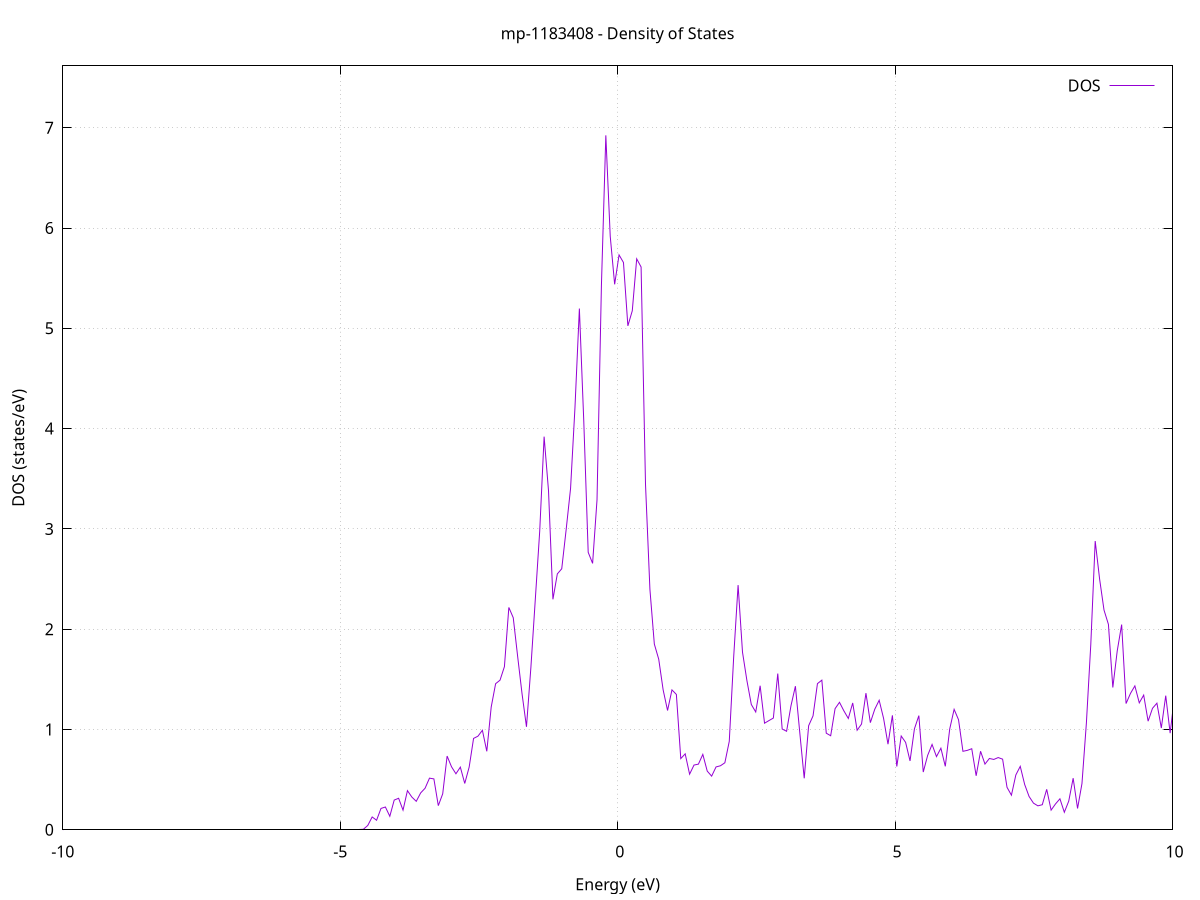 set title 'mp-1183408 - Density of States'
set xlabel 'Energy (eV)'
set ylabel 'DOS (states/eV)'
set grid
set xrange [-10:10]
set yrange [0:7.617]
set xzeroaxis lt -1
set terminal png size 800,600
set output 'mp-1183408_dos_gnuplot.png'
plot '-' using 1:2 with lines title 'DOS'
-102.474000 0.000000
-102.394500 0.000000
-102.315100 0.000000
-102.235600 0.000000
-102.156200 0.000000
-102.076700 0.000000
-101.997200 0.000000
-101.917800 0.000000
-101.838300 0.000000
-101.758900 0.000000
-101.679400 0.000000
-101.600000 0.000000
-101.520500 0.000000
-101.441000 0.000000
-101.361600 0.000000
-101.282100 0.000000
-101.202700 0.000000
-101.123200 0.000000
-101.043800 0.000000
-100.964300 0.000000
-100.884800 0.000000
-100.805400 0.000000
-100.725900 0.000000
-100.646500 0.000000
-100.567000 0.000000
-100.487600 0.000000
-100.408100 0.000000
-100.328600 0.000000
-100.249200 0.000000
-100.169700 0.000000
-100.090300 0.000000
-100.010800 0.000000
-99.931400 0.000000
-99.851900 0.000000
-99.772500 0.000000
-99.693000 0.000000
-99.613500 0.000000
-99.534100 0.000000
-99.454600 0.000000
-99.375200 0.000000
-99.295700 0.000000
-99.216300 0.000000
-99.136800 0.000000
-99.057300 0.000000
-98.977900 0.000000
-98.898400 0.000000
-98.819000 0.000000
-98.739500 0.000000
-98.660100 0.000000
-98.580600 0.000000
-98.501100 0.000000
-98.421700 0.000000
-98.342200 0.000000
-98.262800 0.000000
-98.183300 0.000000
-98.103900 0.000000
-98.024400 0.000000
-97.944900 0.000000
-97.865500 0.000000
-97.786000 0.000000
-97.706600 0.000000
-97.627100 0.000000
-97.547700 0.000000
-97.468200 0.000000
-97.388700 0.000000
-97.309300 0.000000
-97.229800 0.000000
-97.150400 0.000000
-97.070900 0.000000
-96.991500 0.000000
-96.912000 0.000000
-96.832500 0.000000
-96.753100 0.000000
-96.673600 0.000000
-96.594200 0.000000
-96.514700 0.000000
-96.435300 0.000000
-96.355800 0.000000
-96.276300 0.000000
-96.196900 0.000000
-96.117400 0.000000
-96.038000 0.000000
-95.958500 0.000000
-95.879100 0.000000
-95.799600 0.000000
-95.720100 0.000000
-95.640700 0.000000
-95.561200 0.000000
-95.481800 0.000000
-95.402300 0.000200
-95.322900 0.510000
-95.243400 14.062100
-95.164000 10.420500
-95.084500 3.129400
-95.005000 34.842600
-94.925600 12.459700
-94.846100 0.088100
-94.766700 0.000000
-94.687200 0.000000
-94.607800 0.000000
-94.528300 0.000000
-94.448800 0.000000
-94.369400 0.000000
-94.289900 0.000000
-94.210500 0.000000
-94.131000 0.000000
-94.051600 0.000000
-93.972100 0.000000
-93.892600 0.000000
-93.813200 0.000000
-93.733700 0.000000
-93.654300 0.000000
-93.574800 0.000000
-93.495400 0.000000
-93.415900 0.000000
-93.336400 0.000000
-93.257000 0.000000
-93.177500 0.000000
-93.098100 0.000000
-93.018600 0.000000
-92.939200 0.000000
-92.859700 0.000000
-92.780200 0.000000
-92.700800 0.000000
-92.621300 0.000000
-92.541900 0.000000
-92.462400 0.000000
-92.383000 0.000000
-92.303500 0.000000
-92.224000 0.000000
-92.144600 0.000000
-92.065100 0.000000
-91.985700 0.000000
-91.906200 0.000000
-91.826800 0.000000
-91.747300 0.000000
-91.667800 0.000000
-91.588400 0.000000
-91.508900 0.000000
-91.429500 0.000000
-91.350000 0.000000
-91.270600 0.000000
-91.191100 0.000000
-91.111600 0.000000
-91.032200 0.000000
-90.952700 0.000000
-90.873300 0.000000
-90.793800 0.000000
-90.714400 0.000000
-90.634900 0.000000
-90.555400 0.000000
-90.476000 0.000000
-90.396500 0.000000
-90.317100 0.000000
-90.237600 0.000000
-90.158200 0.000000
-90.078700 0.000000
-89.999300 0.000000
-89.919800 0.000000
-89.840300 0.000000
-89.760900 0.000000
-89.681400 0.000000
-89.602000 0.000000
-89.522500 0.000000
-89.443100 0.000000
-89.363600 0.000000
-89.284100 0.000000
-89.204700 0.000000
-89.125200 0.000000
-89.045800 0.000000
-88.966300 0.000000
-88.886900 0.000000
-88.807400 0.000000
-88.727900 0.000000
-88.648500 0.000000
-88.569000 0.000000
-88.489600 0.000000
-88.410100 0.000000
-88.330700 0.000000
-88.251200 0.000000
-88.171700 0.000000
-88.092300 0.000000
-88.012800 0.000000
-87.933400 0.000000
-87.853900 0.000000
-87.774500 0.000000
-87.695000 0.000000
-87.615500 0.000000
-87.536100 0.000000
-87.456600 0.000000
-87.377200 0.000000
-87.297700 0.000000
-87.218300 0.000000
-87.138800 0.000000
-87.059300 0.000000
-86.979900 0.000000
-86.900400 0.000000
-86.821000 0.000000
-86.741500 0.000000
-86.662100 0.000000
-86.582600 0.000000
-86.503100 0.000000
-86.423700 0.000000
-86.344200 0.000000
-86.264800 0.000000
-86.185300 0.000000
-86.105900 0.000000
-86.026400 0.000000
-85.946900 0.000000
-85.867500 0.000000
-85.788000 0.000000
-85.708600 0.000000
-85.629100 0.000000
-85.549700 0.000000
-85.470200 0.000000
-85.390800 0.000000
-85.311300 0.000000
-85.231800 0.000000
-85.152400 0.000000
-85.072900 0.000000
-84.993500 0.000000
-84.914000 0.000000
-84.834600 0.000000
-84.755100 0.000000
-84.675600 0.000000
-84.596200 0.000000
-84.516700 0.000000
-84.437300 0.000000
-84.357800 0.000000
-84.278400 0.000000
-84.198900 0.000000
-84.119400 0.000000
-84.040000 0.000000
-83.960500 0.000000
-83.881100 0.000000
-83.801600 0.000000
-83.722200 0.000000
-83.642700 0.000000
-83.563200 0.000000
-83.483800 0.000000
-83.404300 0.000000
-83.324900 0.000000
-83.245400 0.000000
-83.166000 0.000000
-83.086500 0.000000
-83.007000 0.000000
-82.927600 0.000000
-82.848100 0.000000
-82.768700 0.000000
-82.689200 0.000000
-82.609800 0.000000
-82.530300 0.000000
-82.450800 0.000000
-82.371400 0.000000
-82.291900 0.000000
-82.212500 0.000000
-82.133000 0.000000
-82.053600 0.000000
-81.974100 0.000000
-81.894600 0.000000
-81.815200 0.000000
-81.735700 0.000000
-81.656300 0.000000
-81.576800 0.000000
-81.497400 0.000000
-81.417900 0.000000
-81.338400 0.000000
-81.259000 0.000000
-81.179500 0.000000
-81.100100 0.000000
-81.020600 0.000000
-80.941200 0.000000
-80.861700 0.000000
-80.782300 0.000000
-80.702800 0.000000
-80.623300 0.000000
-80.543900 0.000000
-80.464400 0.000000
-80.385000 0.000000
-80.305500 0.000000
-80.226100 0.000000
-80.146600 0.000000
-80.067100 0.000000
-79.987700 0.000000
-79.908200 0.000000
-79.828800 0.000000
-79.749300 0.000000
-79.669900 0.000000
-79.590400 0.000000
-79.510900 0.000000
-79.431500 0.000000
-79.352000 0.000000
-79.272600 0.000000
-79.193100 0.000000
-79.113700 0.000000
-79.034200 0.000000
-78.954700 0.000000
-78.875300 0.000000
-78.795800 0.000000
-78.716400 0.000000
-78.636900 0.000000
-78.557500 0.000000
-78.478000 0.000000
-78.398500 0.000000
-78.319100 0.000000
-78.239600 0.000000
-78.160200 0.000000
-78.080700 0.000000
-78.001300 0.000000
-77.921800 0.000000
-77.842300 0.000000
-77.762900 0.000000
-77.683400 0.000000
-77.604000 0.000000
-77.524500 0.000000
-77.445100 0.000000
-77.365600 0.000000
-77.286100 0.000000
-77.206700 0.000000
-77.127200 0.000000
-77.047800 0.000000
-76.968300 0.000000
-76.888900 0.000000
-76.809400 0.000000
-76.729900 0.000000
-76.650500 0.000000
-76.571000 0.000000
-76.491600 0.000000
-76.412100 0.000000
-76.332700 0.000000
-76.253200 0.000000
-76.173700 0.000000
-76.094300 0.000000
-76.014800 0.000000
-75.935400 0.000000
-75.855900 0.000000
-75.776500 0.000000
-75.697000 0.000000
-75.617600 0.000000
-75.538100 0.000000
-75.458600 0.000000
-75.379200 0.000000
-75.299700 0.000000
-75.220300 0.000000
-75.140800 0.000000
-75.061400 0.000000
-74.981900 0.000000
-74.902400 0.000000
-74.823000 0.000000
-74.743500 0.000000
-74.664100 0.000000
-74.584600 0.000000
-74.505200 0.000000
-74.425700 0.000000
-74.346200 0.000000
-74.266800 0.000000
-74.187300 0.000000
-74.107900 0.000000
-74.028400 0.000000
-73.949000 0.000000
-73.869500 0.000000
-73.790000 0.000000
-73.710600 0.000000
-73.631100 0.000000
-73.551700 0.000000
-73.472200 0.000000
-73.392800 0.000000
-73.313300 0.000000
-73.233800 0.000000
-73.154400 0.000000
-73.074900 0.000000
-72.995500 0.000000
-72.916000 0.000000
-72.836600 0.000000
-72.757100 0.000000
-72.677600 0.000000
-72.598200 0.000000
-72.518700 0.000000
-72.439300 0.000000
-72.359800 0.000000
-72.280400 0.000000
-72.200900 0.000000
-72.121400 0.000000
-72.042000 0.000000
-71.962500 0.000000
-71.883100 0.000000
-71.803600 0.000000
-71.724200 0.000000
-71.644700 0.000000
-71.565200 0.000000
-71.485800 0.000000
-71.406300 0.000000
-71.326900 0.000000
-71.247400 0.000000
-71.168000 0.000000
-71.088500 0.000000
-71.009100 0.000000
-70.929600 0.000000
-70.850100 0.000000
-70.770700 0.000000
-70.691200 0.000000
-70.611800 0.000000
-70.532300 0.000000
-70.452900 0.000000
-70.373400 0.000000
-70.293900 0.000000
-70.214500 0.000000
-70.135000 0.000000
-70.055600 0.000000
-69.976100 0.000000
-69.896700 0.000000
-69.817200 0.000000
-69.737700 0.000000
-69.658300 0.000000
-69.578800 0.000000
-69.499400 0.000000
-69.419900 0.000000
-69.340500 0.000000
-69.261000 0.000000
-69.181500 0.000000
-69.102100 0.000000
-69.022600 0.000000
-68.943200 0.000000
-68.863700 0.000000
-68.784300 0.000000
-68.704800 0.000000
-68.625300 0.000000
-68.545900 0.000000
-68.466400 0.000000
-68.387000 0.000000
-68.307500 0.000000
-68.228100 0.000000
-68.148600 0.000000
-68.069100 0.000000
-67.989700 0.000000
-67.910200 0.000000
-67.830800 0.000000
-67.751300 0.000000
-67.671900 0.000000
-67.592400 0.000000
-67.512900 0.000000
-67.433500 0.000000
-67.354000 0.000000
-67.274600 0.000000
-67.195100 0.000000
-67.115700 0.000000
-67.036200 0.000000
-66.956700 0.000000
-66.877300 0.000000
-66.797800 0.000000
-66.718400 0.000000
-66.638900 0.000000
-66.559500 0.000000
-66.480000 0.000000
-66.400500 0.000000
-66.321100 0.000000
-66.241600 0.000000
-66.162200 0.000000
-66.082700 0.000000
-66.003300 0.000000
-65.923800 0.000000
-65.844400 0.000000
-65.764900 0.000000
-65.685400 0.000000
-65.606000 0.000000
-65.526500 0.000000
-65.447100 0.000000
-65.367600 0.000000
-65.288200 0.000000
-65.208700 0.000000
-65.129200 0.000000
-65.049800 0.000000
-64.970300 0.000000
-64.890900 0.000000
-64.811400 0.000000
-64.732000 0.000000
-64.652500 0.000000
-64.573000 0.000000
-64.493600 0.000000
-64.414100 0.000000
-64.334700 0.000000
-64.255200 0.000000
-64.175800 0.000000
-64.096300 0.000000
-64.016800 0.000000
-63.937400 0.000000
-63.857900 0.000000
-63.778500 0.000000
-63.699000 0.000000
-63.619600 0.000000
-63.540100 0.000000
-63.460600 0.000000
-63.381200 0.000000
-63.301700 0.000000
-63.222300 0.000000
-63.142800 0.000000
-63.063400 0.000000
-62.983900 0.000000
-62.904400 0.000000
-62.825000 0.000000
-62.745500 0.000000
-62.666100 0.000000
-62.586600 0.000000
-62.507200 0.000000
-62.427700 0.000000
-62.348200 0.000000
-62.268800 0.000000
-62.189300 0.000000
-62.109900 0.000000
-62.030400 0.000000
-61.951000 0.000000
-61.871500 0.000000
-61.792000 0.000000
-61.712600 0.000000
-61.633100 0.000000
-61.553700 0.000000
-61.474200 0.000000
-61.394800 0.000000
-61.315300 0.000000
-61.235900 0.000000
-61.156400 0.000000
-61.076900 0.000000
-60.997500 0.000000
-60.918000 0.000000
-60.838600 0.000000
-60.759100 0.000000
-60.679700 0.000000
-60.600200 0.000000
-60.520700 0.000000
-60.441300 0.000000
-60.361800 0.000000
-60.282400 0.000000
-60.202900 0.000000
-60.123500 0.000000
-60.044000 0.000000
-59.964500 0.000000
-59.885100 0.000000
-59.805600 0.000000
-59.726200 0.000000
-59.646700 0.000000
-59.567300 0.000000
-59.487800 0.000000
-59.408300 0.000000
-59.328900 0.000000
-59.249400 0.000000
-59.170000 0.000000
-59.090500 0.000000
-59.011100 0.000000
-58.931600 0.000000
-58.852100 0.000000
-58.772700 0.000000
-58.693200 0.000000
-58.613800 0.000000
-58.534300 0.000000
-58.454900 0.000000
-58.375400 0.000000
-58.295900 0.000000
-58.216500 0.000000
-58.137000 0.000000
-58.057600 0.000000
-57.978100 0.000000
-57.898700 0.000000
-57.819200 0.000000
-57.739700 0.000000
-57.660300 0.000000
-57.580800 0.000000
-57.501400 0.000000
-57.421900 0.000000
-57.342500 0.000000
-57.263000 0.000000
-57.183500 0.000000
-57.104100 0.000000
-57.024600 0.000000
-56.945200 0.000000
-56.865700 0.000000
-56.786300 0.000000
-56.706800 0.000000
-56.627400 0.000000
-56.547900 0.000000
-56.468400 0.000000
-56.389000 0.000000
-56.309500 0.000000
-56.230100 0.000000
-56.150600 0.000000
-56.071200 0.000000
-55.991700 0.000000
-55.912200 0.000000
-55.832800 0.000000
-55.753300 0.000000
-55.673900 0.000000
-55.594400 0.000000
-55.515000 0.000000
-55.435500 0.000000
-55.356000 0.000000
-55.276600 0.000000
-55.197100 0.000000
-55.117700 0.000000
-55.038200 0.000000
-54.958800 0.000000
-54.879300 0.000000
-54.799800 0.000000
-54.720400 0.000000
-54.640900 0.000000
-54.561500 0.000000
-54.482000 0.000000
-54.402600 0.000000
-54.323100 0.000000
-54.243600 0.000000
-54.164200 0.000000
-54.084700 0.000000
-54.005300 0.000000
-53.925800 0.000000
-53.846400 0.000000
-53.766900 0.000000
-53.687400 0.000000
-53.608000 0.000000
-53.528500 0.000000
-53.449100 0.000000
-53.369600 0.000000
-53.290200 0.000000
-53.210700 0.000000
-53.131200 0.000000
-53.051800 0.000000
-52.972300 0.000000
-52.892900 0.000000
-52.813400 0.000000
-52.734000 0.000000
-52.654500 0.000000
-52.575000 0.000000
-52.495600 0.000000
-52.416100 0.000000
-52.336700 0.000000
-52.257200 0.000000
-52.177800 0.000000
-52.098300 0.000000
-52.018800 0.000000
-51.939400 0.000000
-51.859900 0.000000
-51.780500 0.000000
-51.701000 0.000000
-51.621600 0.000000
-51.542100 0.000000
-51.462700 0.000000
-51.383200 0.000000
-51.303700 0.000000
-51.224300 0.000000
-51.144800 0.000000
-51.065400 0.000000
-50.985900 0.000000
-50.906500 0.000000
-50.827000 0.000000
-50.747500 0.000000
-50.668100 0.000000
-50.588600 0.000000
-50.509200 0.000000
-50.429700 0.000000
-50.350300 0.000000
-50.270800 0.000000
-50.191300 0.000000
-50.111900 0.000000
-50.032400 0.000000
-49.953000 0.000000
-49.873500 0.000000
-49.794100 0.000000
-49.714600 0.000000
-49.635100 0.000000
-49.555700 0.000000
-49.476200 0.000000
-49.396800 0.000000
-49.317300 0.000000
-49.237900 0.000000
-49.158400 0.000000
-49.078900 0.000000
-48.999500 0.000000
-48.920000 0.000000
-48.840600 0.000000
-48.761100 0.000000
-48.681700 0.000000
-48.602200 0.000000
-48.522700 0.000000
-48.443300 0.000000
-48.363800 0.000000
-48.284400 0.000000
-48.204900 0.000000
-48.125500 0.000000
-48.046000 0.000000
-47.966500 0.000000
-47.887100 0.000000
-47.807600 0.000000
-47.728200 0.000000
-47.648700 0.000000
-47.569300 0.000000
-47.489800 0.000000
-47.410300 0.000000
-47.330900 0.000000
-47.251400 0.000000
-47.172000 0.000000
-47.092500 0.000000
-47.013100 0.000000
-46.933600 0.000000
-46.854200 0.000000
-46.774700 0.000000
-46.695200 0.000000
-46.615800 0.000000
-46.536300 0.000000
-46.456900 0.000000
-46.377400 0.000000
-46.298000 0.000000
-46.218500 0.000000
-46.139000 0.000000
-46.059600 0.000000
-45.980100 0.000000
-45.900700 0.000000
-45.821200 0.000000
-45.741800 0.000000
-45.662300 0.000000
-45.582800 0.000000
-45.503400 0.000000
-45.423900 0.000000
-45.344500 0.000000
-45.265000 0.000000
-45.185600 0.000000
-45.106100 0.000000
-45.026600 0.000000
-44.947200 0.000000
-44.867700 0.000000
-44.788300 0.000000
-44.708800 0.000000
-44.629400 0.000000
-44.549900 0.000000
-44.470400 0.000000
-44.391000 0.000000
-44.311500 0.000000
-44.232100 0.000000
-44.152600 0.000000
-44.073200 0.000000
-43.993700 0.000000
-43.914200 0.000000
-43.834800 0.000000
-43.755300 0.000000
-43.675900 0.000000
-43.596400 0.000000
-43.517000 0.000000
-43.437500 0.000000
-43.358000 0.000000
-43.278600 0.000000
-43.199100 0.000000
-43.119700 0.000000
-43.040200 0.000000
-42.960800 0.000000
-42.881300 0.000000
-42.801800 0.000000
-42.722400 0.000000
-42.642900 0.000000
-42.563500 0.000000
-42.484000 0.000000
-42.404600 0.000000
-42.325100 0.000000
-42.245600 0.000000
-42.166200 0.000000
-42.086700 0.000000
-42.007300 0.000000
-41.927800 0.000000
-41.848400 0.000000
-41.768900 0.000000
-41.689500 0.000000
-41.610000 0.000000
-41.530500 0.000000
-41.451100 0.000000
-41.371600 0.000000
-41.292200 0.000000
-41.212700 0.000000
-41.133300 0.000000
-41.053800 0.000000
-40.974300 0.000000
-40.894900 0.000000
-40.815400 0.000000
-40.736000 0.000000
-40.656500 0.000000
-40.577100 0.000000
-40.497600 0.000000
-40.418100 0.000000
-40.338700 0.000000
-40.259200 0.000000
-40.179800 0.000000
-40.100300 0.000000
-40.020900 0.000000
-39.941400 0.000000
-39.861900 0.000000
-39.782500 0.000000
-39.703000 0.000000
-39.623600 0.000000
-39.544100 0.000000
-39.464700 0.000000
-39.385200 0.000000
-39.305700 0.000000
-39.226300 0.000000
-39.146800 0.000000
-39.067400 0.000000
-38.987900 0.000000
-38.908500 0.000000
-38.829000 0.000000
-38.749500 0.000000
-38.670100 0.000000
-38.590600 0.000000
-38.511200 0.000000
-38.431700 0.000000
-38.352300 0.000000
-38.272800 0.000000
-38.193300 0.000000
-38.113900 0.000000
-38.034400 0.000000
-37.955000 0.000000
-37.875500 0.000000
-37.796100 0.000000
-37.716600 0.000000
-37.637100 0.000000
-37.557700 0.000000
-37.478200 0.000000
-37.398800 0.000000
-37.319300 0.000000
-37.239900 0.000000
-37.160400 0.000000
-37.081000 0.000000
-37.001500 0.000000
-36.922000 0.000000
-36.842600 0.000000
-36.763100 0.000000
-36.683700 0.000000
-36.604200 0.000000
-36.524800 0.000000
-36.445300 0.000000
-36.365800 0.000000
-36.286400 0.000000
-36.206900 0.000000
-36.127500 0.000000
-36.048000 0.000000
-35.968600 0.000000
-35.889100 0.000000
-35.809600 0.000000
-35.730200 0.000000
-35.650700 0.000000
-35.571300 0.000000
-35.491800 0.000000
-35.412400 0.000000
-35.332900 0.000000
-35.253400 0.000000
-35.174000 0.000000
-35.094500 0.000000
-35.015100 0.000000
-34.935600 0.000000
-34.856200 0.000000
-34.776700 0.000000
-34.697200 0.000000
-34.617800 0.000000
-34.538300 0.000000
-34.458900 0.000000
-34.379400 0.000000
-34.300000 0.000000
-34.220500 0.000000
-34.141000 0.000000
-34.061600 0.000000
-33.982100 0.000000
-33.902700 0.000000
-33.823200 0.000000
-33.743800 0.000000
-33.664300 0.000000
-33.584800 0.000000
-33.505400 0.000000
-33.425900 0.000000
-33.346500 0.000000
-33.267000 0.000000
-33.187600 0.000000
-33.108100 0.000000
-33.028600 0.000000
-32.949200 0.000000
-32.869700 0.000000
-32.790300 0.000000
-32.710800 0.000000
-32.631400 0.000000
-32.551900 0.000000
-32.472400 0.000000
-32.393000 0.000000
-32.313500 0.000000
-32.234100 0.000000
-32.154600 0.000000
-32.075200 0.000000
-31.995700 0.000000
-31.916300 0.000000
-31.836800 0.000000
-31.757300 0.000000
-31.677900 0.000000
-31.598400 0.000000
-31.519000 0.000000
-31.439500 0.000000
-31.360100 0.000000
-31.280600 0.000000
-31.201100 0.000000
-31.121700 0.000000
-31.042200 0.000000
-30.962800 0.000000
-30.883300 0.000000
-30.803900 0.000000
-30.724400 0.000000
-30.644900 0.000000
-30.565500 0.000000
-30.486000 0.000000
-30.406600 0.000000
-30.327100 0.000000
-30.247700 0.000000
-30.168200 0.000000
-30.088700 0.000000
-30.009300 0.000000
-29.929800 0.000000
-29.850400 0.000000
-29.770900 0.000000
-29.691500 0.000000
-29.612000 0.000000
-29.532500 0.000000
-29.453100 0.000000
-29.373600 0.000000
-29.294200 0.000000
-29.214700 0.000000
-29.135300 0.000000
-29.055800 0.000000
-28.976300 0.000000
-28.896900 0.000000
-28.817400 0.000000
-28.738000 0.000000
-28.658500 0.000000
-28.579100 0.000000
-28.499600 0.000000
-28.420100 0.000000
-28.340700 0.000000
-28.261200 0.000000
-28.181800 0.000000
-28.102300 0.000000
-28.022900 0.000000
-27.943400 0.000000
-27.863900 0.000000
-27.784500 0.000000
-27.705000 0.000000
-27.625600 0.000000
-27.546100 0.000000
-27.466700 0.000000
-27.387200 0.000000
-27.307800 0.000000
-27.228300 0.000000
-27.148800 0.000000
-27.069400 0.000000
-26.989900 0.000000
-26.910500 0.000000
-26.831000 0.000000
-26.751600 0.000000
-26.672100 0.000000
-26.592600 0.000000
-26.513200 0.000000
-26.433700 0.000000
-26.354300 0.000000
-26.274800 0.000000
-26.195400 0.000000
-26.115900 0.000000
-26.036400 0.000000
-25.957000 0.000000
-25.877500 0.000000
-25.798100 0.000000
-25.718600 0.000000
-25.639200 0.000000
-25.559700 0.000000
-25.480200 0.000000
-25.400800 0.000000
-25.321300 0.000000
-25.241900 0.000000
-25.162400 0.000000
-25.083000 0.000000
-25.003500 0.000000
-24.924000 0.000000
-24.844600 0.000000
-24.765100 0.000000
-24.685700 0.000000
-24.606200 0.000000
-24.526800 0.000000
-24.447300 0.000000
-24.367800 0.000000
-24.288400 0.000000
-24.208900 0.000000
-24.129500 0.000000
-24.050000 0.000000
-23.970600 0.000000
-23.891100 0.000000
-23.811600 0.000000
-23.732200 0.000000
-23.652700 0.000000
-23.573300 0.000000
-23.493800 0.000000
-23.414400 0.000000
-23.334900 0.000000
-23.255400 0.000000
-23.176000 0.000000
-23.096500 0.000000
-23.017100 0.000000
-22.937600 0.000000
-22.858200 0.000000
-22.778700 0.000000
-22.699300 0.000000
-22.619800 0.000000
-22.540300 0.000000
-22.460900 0.000000
-22.381400 0.000000
-22.302000 0.000000
-22.222500 0.000000
-22.143100 0.000000
-22.063600 0.000000
-21.984100 0.000000
-21.904700 0.000000
-21.825200 0.000000
-21.745800 0.000000
-21.666300 0.000000
-21.586900 0.000000
-21.507400 0.000000
-21.427900 0.000000
-21.348500 0.000000
-21.269000 0.000000
-21.189600 0.000000
-21.110100 0.000000
-21.030700 0.000000
-20.951200 0.000000
-20.871700 0.000000
-20.792300 0.000000
-20.712800 0.000000
-20.633400 0.000000
-20.553900 0.000000
-20.474500 0.000000
-20.395000 0.000000
-20.315500 0.000000
-20.236100 0.000000
-20.156600 0.000000
-20.077200 0.000000
-19.997700 0.000000
-19.918300 0.000000
-19.838800 0.000000
-19.759300 0.000000
-19.679900 0.000000
-19.600400 0.000000
-19.521000 0.000000
-19.441500 0.000000
-19.362100 0.000000
-19.282600 0.000000
-19.203100 0.000000
-19.123700 0.000000
-19.044200 0.000000
-18.964800 0.000000
-18.885300 0.000000
-18.805900 0.000000
-18.726400 0.000000
-18.646900 0.000000
-18.567500 0.000000
-18.488000 0.000000
-18.408600 0.000000
-18.329100 0.000000
-18.249700 0.000000
-18.170200 0.000000
-18.090700 0.000000
-18.011300 0.000000
-17.931800 0.000000
-17.852400 0.000000
-17.772900 0.000000
-17.693500 0.000000
-17.614000 0.000000
-17.534600 0.000000
-17.455100 0.000000
-17.375600 0.000000
-17.296200 0.000000
-17.216700 0.000000
-17.137300 0.000000
-17.057800 0.000000
-16.978400 0.000000
-16.898900 0.000000
-16.819400 0.000000
-16.740000 0.000000
-16.660500 0.000000
-16.581100 0.000000
-16.501600 0.000000
-16.422200 0.000000
-16.342700 0.000000
-16.263200 0.000000
-16.183800 0.000000
-16.104300 0.000000
-16.024900 0.000000
-15.945400 0.000000
-15.866000 0.000000
-15.786500 0.000000
-15.707000 0.000000
-15.627600 0.000000
-15.548100 0.000000
-15.468700 0.000000
-15.389200 0.000000
-15.309800 0.000000
-15.230300 0.000000
-15.150800 0.000000
-15.071400 0.000000
-14.991900 0.000000
-14.912500 0.000000
-14.833000 0.000000
-14.753600 0.000000
-14.674100 0.000000
-14.594600 0.000000
-14.515200 0.000000
-14.435700 0.000000
-14.356300 0.000000
-14.276800 0.000000
-14.197400 0.000000
-14.117900 0.000000
-14.038400 0.000000
-13.959000 0.000000
-13.879500 0.000000
-13.800100 0.000000
-13.720600 0.000000
-13.641200 0.000000
-13.561700 0.000000
-13.482200 0.000000
-13.402800 0.000000
-13.323300 0.000000
-13.243900 0.000000
-13.164400 0.000000
-13.085000 0.000000
-13.005500 0.000000
-12.926100 0.000000
-12.846600 0.000000
-12.767100 0.000000
-12.687700 0.000000
-12.608200 0.000000
-12.528800 0.000000
-12.449300 0.000000
-12.369900 0.000000
-12.290400 0.000000
-12.210900 0.000000
-12.131500 0.000000
-12.052000 0.000000
-11.972600 0.000000
-11.893100 0.000000
-11.813700 0.000000
-11.734200 0.000000
-11.654700 0.000000
-11.575300 0.000000
-11.495800 0.000000
-11.416400 0.000000
-11.336900 0.000000
-11.257500 0.000000
-11.178000 0.000000
-11.098500 0.000000
-11.019100 0.000000
-10.939600 0.000000
-10.860200 0.000000
-10.780700 0.000000
-10.701300 0.000000
-10.621800 0.000000
-10.542300 0.000000
-10.462900 0.000000
-10.383400 0.000000
-10.304000 0.000000
-10.224500 0.000000
-10.145100 0.000000
-10.065600 0.000000
-9.986100 0.000000
-9.906700 0.000000
-9.827200 0.000000
-9.747800 0.000000
-9.668300 0.000000
-9.588900 0.000000
-9.509400 0.000000
-9.429900 0.000000
-9.350500 0.000000
-9.271000 0.000000
-9.191600 0.000000
-9.112100 0.000000
-9.032700 0.000000
-8.953200 0.000000
-8.873700 0.000000
-8.794300 0.000000
-8.714800 0.000000
-8.635400 0.000000
-8.555900 0.000000
-8.476500 0.000000
-8.397000 0.000000
-8.317500 0.000000
-8.238100 0.000000
-8.158600 0.000000
-8.079200 0.000000
-7.999700 0.000000
-7.920300 0.000000
-7.840800 0.000000
-7.761400 0.000000
-7.681900 0.000000
-7.602400 0.000000
-7.523000 0.000000
-7.443500 0.000000
-7.364100 0.000000
-7.284600 0.000000
-7.205200 0.000000
-7.125700 0.000000
-7.046200 0.000000
-6.966800 0.000000
-6.887300 0.000000
-6.807900 0.000000
-6.728400 0.000000
-6.649000 0.000000
-6.569500 0.000000
-6.490000 0.000000
-6.410600 0.000000
-6.331100 0.000000
-6.251700 0.000000
-6.172200 0.000000
-6.092800 0.000000
-6.013300 0.000000
-5.933800 0.000000
-5.854400 0.000000
-5.774900 0.000000
-5.695500 0.000000
-5.616000 0.000000
-5.536600 0.000000
-5.457100 0.000000
-5.377600 0.000000
-5.298200 0.000000
-5.218700 0.000000
-5.139300 0.000000
-5.059800 0.000000
-4.980400 0.000000
-4.900900 0.000000
-4.821400 0.000000
-4.742000 0.000000
-4.662500 0.000000
-4.583100 0.004900
-4.503600 0.042900
-4.424200 0.127800
-4.344700 0.095000
-4.265200 0.212800
-4.185800 0.227100
-4.106300 0.134500
-4.026900 0.296200
-3.947400 0.314100
-3.868000 0.195800
-3.788500 0.390300
-3.709000 0.326200
-3.629600 0.283700
-3.550100 0.367600
-3.470700 0.414100
-3.391200 0.514800
-3.311800 0.507300
-3.232300 0.240600
-3.152900 0.358300
-3.073400 0.735000
-2.993900 0.628000
-2.914500 0.558500
-2.835000 0.624600
-2.755600 0.461900
-2.676100 0.625100
-2.596700 0.910900
-2.517200 0.933500
-2.437700 0.992100
-2.358300 0.782300
-2.278800 1.223900
-2.199400 1.456400
-2.119900 1.491700
-2.040500 1.626800
-1.961000 2.217000
-1.881500 2.114300
-1.802100 1.727500
-1.722600 1.354000
-1.643200 1.026900
-1.563700 1.617500
-1.484300 2.294500
-1.404800 2.974800
-1.325300 3.920200
-1.245900 3.379900
-1.166400 2.297900
-1.087000 2.551400
-1.007500 2.602700
-0.928100 2.991900
-0.848600 3.403100
-0.769100 4.210300
-0.689700 5.197300
-0.610200 4.070800
-0.530800 2.766600
-0.451300 2.656300
-0.371900 3.289300
-0.292400 5.429300
-0.212900 6.924300
-0.133500 5.917400
-0.054000 5.438400
0.025400 5.732200
0.104900 5.656200
0.184300 5.024600
0.263800 5.175000
0.343300 5.693000
0.422700 5.611600
0.502200 3.445200
0.581600 2.397700
0.661100 1.852000
0.740500 1.700400
0.820000 1.394900
0.899500 1.189400
0.978900 1.394800
1.058400 1.349400
1.137800 0.709600
1.217300 0.757100
1.296700 0.554400
1.376200 0.645300
1.455600 0.654400
1.535100 0.751600
1.614600 0.585100
1.694000 0.534800
1.773500 0.626700
1.852900 0.638300
1.932400 0.668100
2.011800 0.881900
2.091300 1.722400
2.170800 2.439500
2.250200 1.771200
2.329700 1.487700
2.409100 1.249100
2.488600 1.174600
2.568000 1.436400
2.647500 1.062700
2.727000 1.088800
2.806400 1.114100
2.885900 1.557700
2.965300 1.004700
3.044800 0.982200
3.124200 1.237100
3.203700 1.431900
3.283200 0.965400
3.362600 0.513100
3.442100 1.037500
3.521500 1.135800
3.601000 1.457200
3.680400 1.492000
3.759900 0.963200
3.839400 0.937700
3.918800 1.207900
3.998300 1.271000
4.077700 1.185500
4.157200 1.109900
4.236600 1.264700
4.316100 0.992400
4.395600 1.054500
4.475000 1.362300
4.554500 1.068200
4.633900 1.201800
4.713400 1.291400
4.792800 1.111100
4.872300 0.853200
4.951800 1.140900
5.031200 0.631200
5.110700 0.934800
5.190100 0.871400
5.269600 0.686400
5.349000 1.006500
5.428500 1.138200
5.508000 0.575600
5.587400 0.742100
5.666900 0.850800
5.746300 0.729500
5.825800 0.813300
5.905200 0.632500
5.984700 1.004400
6.064200 1.200800
6.143600 1.097600
6.223100 0.782500
6.302500 0.791800
6.382000 0.808100
6.461400 0.538100
6.540900 0.783100
6.620300 0.655000
6.699800 0.711000
6.779300 0.701300
6.858700 0.720100
6.938200 0.704100
7.017600 0.423600
7.097100 0.344900
7.176500 0.546300
7.256000 0.632500
7.335500 0.452100
7.414900 0.332400
7.494400 0.265600
7.573800 0.238700
7.653300 0.250000
7.732700 0.403500
7.812200 0.195900
7.891700 0.257800
7.971100 0.308900
8.050600 0.174500
8.130000 0.285700
8.209500 0.514500
8.288900 0.212300
8.368400 0.461000
8.447900 1.062800
8.527300 1.846200
8.606800 2.879000
8.686200 2.500500
8.765700 2.190600
8.845100 2.048300
8.924600 1.418600
9.004100 1.783800
9.083500 2.046100
9.163000 1.258500
9.242400 1.359400
9.321900 1.434700
9.401300 1.265500
9.480800 1.342900
9.560300 1.082800
9.639700 1.211400
9.719200 1.262300
9.798600 1.014800
9.878100 1.337500
9.957500 0.963700
10.037000 1.336700
10.116500 1.091800
10.195900 1.105500
10.275400 0.789300
10.354800 0.797500
10.434300 1.185300
10.513700 1.419200
10.593200 1.190000
10.672700 1.085400
10.752100 0.810800
10.831600 1.210400
10.911000 1.547000
10.990500 1.384700
11.069900 1.491800
11.149400 0.959400
11.228800 1.030300
11.308300 1.227400
11.387800 1.226600
11.467200 1.311700
11.546700 1.048600
11.626100 0.914300
11.705600 1.120600
11.785000 1.057700
11.864500 1.360200
11.944000 1.434800
12.023400 1.428600
12.102900 1.265600
12.182300 0.787400
12.261800 1.453200
12.341200 1.910200
12.420700 1.615600
12.500200 1.422100
12.579600 1.397000
12.659100 1.939100
12.738500 1.645000
12.818000 1.564300
12.897400 1.669400
12.976900 1.464300
13.056400 1.462400
13.135800 1.689400
13.215300 1.915700
13.294700 1.861800
13.374200 2.529700
13.453600 2.677300
13.533100 2.143400
13.612600 2.384100
13.692000 2.117100
13.771500 1.994200
13.850900 2.239800
13.930400 1.926900
14.009800 1.993700
14.089300 1.971800
14.168800 1.433700
14.248200 1.647700
14.327700 2.730200
14.407100 2.105200
14.486600 1.709700
14.566000 1.712400
14.645500 2.381600
14.725000 2.008500
14.804400 2.237600
14.883900 2.225000
14.963300 2.217200
15.042800 1.947100
15.122200 1.746800
15.201700 1.356800
15.281200 1.876600
15.360600 1.316700
15.440100 1.030100
15.519500 1.057900
15.599000 1.639000
15.678400 1.350000
15.757900 1.810500
15.837400 2.263700
15.916800 1.568700
15.996300 1.356400
16.075700 1.461300
16.155200 0.860100
16.234600 0.874600
16.314100 1.753200
16.393500 1.741100
16.473000 0.966700
16.552500 0.831200
16.631900 1.146600
16.711400 1.509400
16.790800 1.111200
16.870300 1.871300
16.949700 1.391100
17.029200 1.483300
17.108700 1.066700
17.188100 1.455000
17.267600 1.720700
17.347000 1.570100
17.426500 1.446400
17.505900 1.535000
17.585400 2.061700
17.664900 1.632100
17.744300 1.438100
17.823800 2.249700
17.903200 2.078200
17.982700 1.793300
18.062100 2.001300
18.141600 2.220000
18.221100 2.206200
18.300500 1.827800
18.380000 1.701300
18.459400 1.586900
18.538900 1.860700
18.618300 1.794800
18.697800 1.942000
18.777300 1.737700
18.856700 1.391600
18.936200 1.329400
19.015600 0.976800
19.095100 1.022600
19.174500 1.109300
19.254000 1.510100
19.333500 1.191100
19.412900 1.076500
19.492400 1.398100
19.571800 1.583200
19.651300 1.233700
19.730700 1.028600
19.810200 1.166500
19.889700 1.597300
19.969100 1.323200
20.048600 0.679600
20.128000 0.700400
20.207500 1.076000
20.286900 1.084200
20.366400 0.842500
20.445900 0.682500
20.525300 0.377200
20.604800 0.508800
20.684200 1.108600
20.763700 0.744600
20.843100 1.048800
20.922600 0.811300
21.002000 0.601000
21.081500 1.036600
21.161000 0.718400
21.240400 1.164200
21.319900 1.264500
21.399300 1.172300
21.478800 1.124500
21.558200 1.250100
21.637700 1.152100
21.717200 0.756800
21.796600 1.139000
21.876100 1.471000
21.955500 1.502900
22.035000 1.225000
22.114400 1.225400
22.193900 1.170500
22.273400 1.536400
22.352800 1.438000
22.432300 0.886600
22.511700 1.481100
22.591200 1.410100
22.670600 1.316100
22.750100 1.455500
22.829600 1.307800
22.909000 1.011700
22.988500 1.378800
23.067900 1.509200
23.147400 1.318600
23.226800 1.050700
23.306300 1.106200
23.385800 1.377700
23.465200 1.464800
23.544700 1.120900
23.624100 0.994700
23.703600 1.344900
23.783000 1.755000
23.862500 1.544900
23.942000 2.340800
24.021400 2.295400
24.100900 2.213900
24.180300 2.283300
24.259800 2.402000
24.339200 3.645200
24.418700 4.571400
24.498200 8.459900
24.577600 15.486700
24.657100 20.156700
24.736500 12.263800
24.816000 7.319200
24.895400 4.290200
24.974900 3.255300
25.054400 2.948300
25.133800 1.400600
25.213300 1.723000
25.292700 1.967300
25.372200 1.750300
25.451600 1.215600
25.531100 1.352700
25.610500 1.603300
25.690000 1.244300
25.769500 1.713700
25.848900 1.287600
25.928400 1.122900
26.007800 1.234500
26.087300 2.190900
26.166700 2.517000
26.246200 2.158300
26.325700 2.106100
26.405100 1.654000
26.484600 1.461200
26.564000 1.823900
26.643500 2.119400
26.722900 2.054600
26.802400 2.116600
26.881900 2.123300
26.961300 1.784100
27.040800 1.464100
27.120200 1.198800
27.199700 1.663900
27.279100 1.742200
27.358600 1.338900
27.438100 1.440700
27.517500 1.364800
27.597000 1.170600
27.676400 1.200700
27.755900 1.574700
27.835300 1.582200
27.914800 2.043200
27.994300 1.820200
28.073700 1.843500
28.153200 2.332900
28.232600 1.865000
28.312100 1.788900
28.391500 1.590900
28.471000 1.225900
28.550500 1.687000
28.629900 1.868300
28.709400 2.010500
28.788800 0.967000
28.868300 1.410200
28.947700 1.614700
29.027200 1.398000
29.106700 1.416300
29.186100 1.006900
29.265600 0.826200
29.345000 1.074100
29.424500 1.549900
29.503900 1.451700
29.583400 1.422100
29.662900 1.525200
29.742300 1.438900
29.821800 1.318100
29.901200 1.258500
29.980700 0.920500
30.060100 1.576200
30.139600 1.557900
30.219100 0.943400
30.298500 0.974600
30.378000 1.547500
30.457400 1.462800
30.536900 1.825500
30.616300 1.967900
30.695800 1.317600
30.775200 1.356100
30.854700 1.541300
30.934200 1.949800
31.013600 1.809400
31.093100 1.963000
31.172500 1.966500
31.252000 1.856200
31.331400 1.658100
31.410900 2.176300
31.490400 2.067100
31.569800 1.889700
31.649300 1.994100
31.728700 1.671400
31.808200 1.695300
31.887600 2.008000
31.967100 1.724000
32.046600 1.795900
32.126000 1.701200
32.205500 1.431600
32.284900 1.607100
32.364400 1.623800
32.443800 1.207200
32.523300 1.123500
32.602800 1.317500
32.682200 1.549600
32.761700 1.361400
32.841100 1.531200
32.920600 1.616100
33.000000 1.510700
33.079500 1.607400
33.159000 1.483000
33.238400 1.199400
33.317900 1.300700
33.397300 1.885300
33.476800 1.927200
33.556200 1.847800
33.635700 1.672600
33.715200 2.033300
33.794600 1.519800
33.874100 0.975600
33.953500 1.424700
34.033000 2.041600
34.112400 1.998900
34.191900 1.928000
34.271400 1.882000
34.350800 1.683300
34.430300 2.164500
34.509700 2.160400
34.589200 1.815700
34.668600 1.945800
34.748100 1.985600
34.827600 1.806300
34.907000 1.642200
34.986500 1.647600
35.065900 1.874300
35.145400 1.893200
35.224800 1.606500
35.304300 1.790200
35.383700 1.660700
35.463200 1.845300
35.542700 1.964700
35.622100 1.819900
35.701600 2.067000
35.781000 2.065900
35.860500 1.862800
35.939900 1.834300
36.019400 1.945300
36.098900 1.639500
36.178300 2.209400
36.257800 1.698300
36.337200 1.892200
36.416700 2.061800
36.496100 1.745000
36.575600 2.234000
36.655100 1.453200
36.734500 1.881400
36.814000 2.671400
36.893400 2.065600
36.972900 2.425000
37.052300 2.809400
37.131800 1.998300
37.211300 1.965700
37.290700 2.263500
37.370200 1.881700
37.449600 1.587000
37.529100 2.026500
37.608500 2.380900
37.688000 2.305700
37.767500 2.527900
37.846900 2.117200
37.926400 1.757300
38.005800 1.770500
38.085300 2.004100
38.164700 1.753600
38.244200 1.501000
38.323700 2.303400
38.403100 2.509700
38.482600 1.879700
38.562000 1.777400
38.641500 1.537800
38.720900 2.091300
38.800400 2.136500
38.879900 2.094900
38.959300 2.019400
39.038800 2.051900
39.118200 1.822000
39.197700 2.078200
39.277100 2.271000
39.356600 1.394000
39.436100 1.487100
39.515500 1.833100
39.595000 1.554500
39.674400 1.900000
39.753900 2.533000
39.833300 2.235100
39.912800 1.564800
39.992300 1.376100
40.071700 2.121800
40.151200 1.719000
40.230600 1.584800
40.310100 2.123400
40.389500 2.168000
40.469000 2.782200
40.548400 2.183100
40.627900 2.105300
40.707400 2.102500
40.786800 1.967500
40.866300 2.140800
40.945700 1.889800
41.025200 1.603800
41.104600 1.374700
41.184100 1.401700
41.263600 2.044800
41.343000 1.694200
41.422500 2.022000
41.501900 2.285500
41.581400 2.583000
41.660800 2.303100
41.740300 1.323000
41.819800 1.725400
41.899200 1.758700
41.978700 1.733700
42.058100 1.410200
42.137600 1.869900
42.217000 2.517200
42.296500 3.382500
42.376000 2.021100
42.455400 1.976600
42.534900 2.422700
42.614300 2.686600
42.693800 2.080200
42.773200 1.456400
42.852700 1.803400
42.932200 2.050500
43.011600 1.905400
43.091100 1.785200
43.170500 2.506200
43.250000 1.704900
43.329400 1.885200
43.408900 2.385500
43.488400 2.738200
43.567800 1.901900
43.647300 1.345500
43.726700 2.503900
43.806200 2.881000
43.885600 2.054600
43.965100 2.050000
44.044600 2.206000
44.124000 2.285600
44.203500 2.262200
44.282900 2.112100
44.362400 1.926700
44.441800 1.934600
44.521300 2.385800
44.600800 2.406200
44.680200 2.357600
44.759700 1.792600
44.839100 2.822300
44.918600 2.978700
44.998000 2.447200
45.077500 1.666000
45.156900 1.464900
45.236400 2.266400
45.315900 2.722600
45.395300 2.868500
45.474800 2.202000
45.554200 2.362200
45.633700 2.309100
45.713100 2.222100
45.792600 2.365000
45.872100 2.673900
45.951500 1.981500
46.031000 1.652700
46.110400 2.037000
46.189900 1.894600
46.269300 1.746100
46.348800 2.257100
46.428300 2.098400
46.507700 1.958900
46.587200 2.137100
46.666600 1.604300
46.746100 1.302100
46.825500 1.877900
46.905000 1.942100
46.984500 1.832000
47.063900 1.712200
47.143400 2.054500
47.222800 1.883200
47.302300 1.605700
47.381700 1.262200
47.461200 1.317600
47.540700 0.845900
47.620100 0.844700
47.699600 0.678900
47.779000 0.781400
47.858500 0.870100
47.937900 0.559000
48.017400 0.438200
48.096900 0.569600
48.176300 0.637100
48.255800 0.233300
48.335200 0.155000
48.414700 0.159200
48.494100 0.081100
48.573600 0.192800
48.653100 0.379800
48.732500 0.389000
48.812000 0.227300
48.891400 0.343200
48.970900 0.212600
49.050300 0.068100
49.129800 0.002100
49.209300 0.030200
49.288700 0.041100
49.368200 0.001500
49.447600 0.000000
49.527100 0.000000
49.606500 0.000000
49.686000 0.000000
49.765500 0.000000
49.844900 0.000000
49.924400 0.000000
50.003800 0.000000
50.083300 0.000000
50.162700 0.000000
50.242200 0.000000
50.321600 0.000000
50.401100 0.000000
50.480600 0.000000
50.560000 0.000000
50.639500 0.000000
50.718900 0.000000
50.798400 0.000000
50.877800 0.000000
50.957300 0.000000
51.036800 0.000000
51.116200 0.000000
51.195700 0.000000
51.275100 0.000000
51.354600 0.000000
51.434000 0.000000
51.513500 0.000000
51.593000 0.000000
51.672400 0.000000
51.751900 0.000000
51.831300 0.000000
51.910800 0.000000
51.990200 0.000000
52.069700 0.000000
52.149200 0.000000
52.228600 0.000000
52.308100 0.000000
52.387500 0.000000
52.467000 0.000000
52.546400 0.000000
52.625900 0.000000
52.705400 0.000000
52.784800 0.000000
52.864300 0.000000
52.943700 0.000000
53.023200 0.000000
53.102600 0.000000
53.182100 0.000000
53.261600 0.000000
53.341000 0.000000
53.420500 0.000000
53.499900 0.000000
53.579400 0.000000
53.658800 0.000000
53.738300 0.000000
53.817800 0.000000
53.897200 0.000000
53.976700 0.000000
54.056100 0.000000
54.135600 0.000000
54.215000 0.000000
54.294500 0.000000
54.374000 0.000000
54.453400 0.000000
54.532900 0.000000
54.612300 0.000000
54.691800 0.000000
54.771200 0.000000
54.850700 0.000000
54.930100 0.000000
55.009600 0.000000
55.089100 0.000000
55.168500 0.000000
55.248000 0.000000
55.327400 0.000000
55.406900 0.000000
55.486300 0.000000
55.565800 0.000000
55.645300 0.000000
55.724700 0.000000
55.804200 0.000000
55.883600 0.000000
55.963100 0.000000
56.042500 0.000000
56.122000 0.000000
56.201500 0.000000
56.280900 0.000000
56.360400 0.000000
56.439800 0.000000
e
